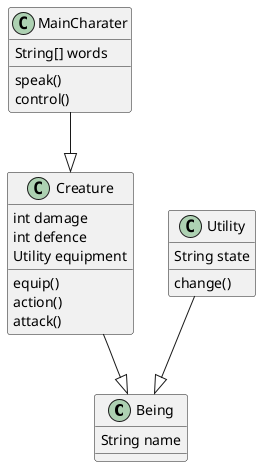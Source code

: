 @startuml characters 

class Being{
    String name
}

class Creature{
    int damage
    int defence
    Utility equipment
    equip()
    action()
    attack()
}

class Utility{
    String state

    change()
}

class MainCharater{
    String[] words

    speak()
    control()
}

Creature           --|> Being

Utility            --|> Being

MainCharater       --|> Creature


@enduml
